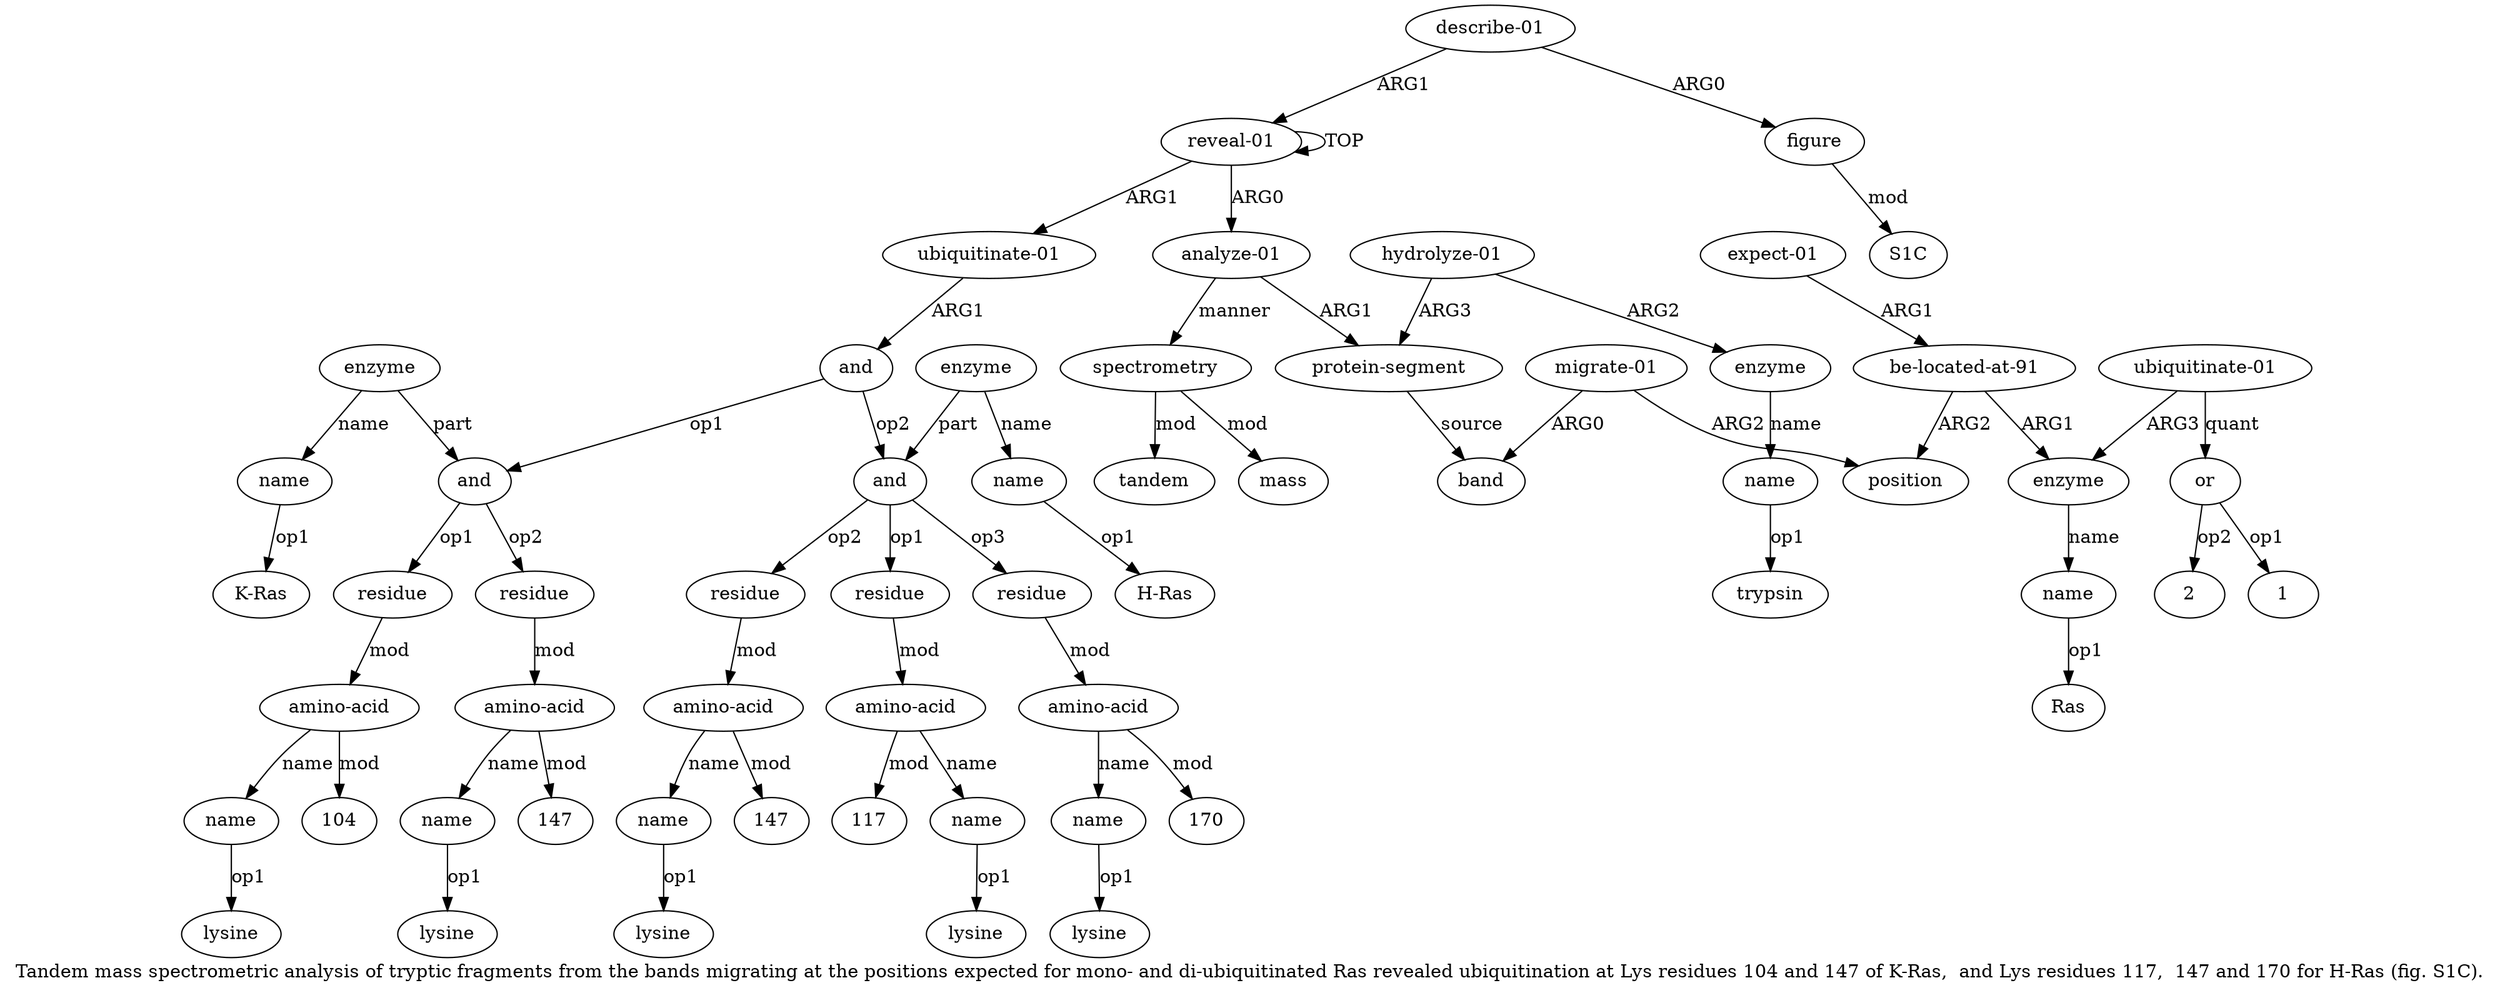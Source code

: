 digraph  {
	graph [label="Tandem mass spectrometric analysis of tryptic fragments from the bands migrating at the positions expected for mono- and di-ubiquitinated \
Ras revealed ubiquitination at Lys residues 104 and 147 of K-Ras,  and Lys residues 117,  147 and 170 for H-Ras (fig. S1C)."];
	node [label="\N"];
	a20	 [color=black,
		gold_ind=20,
		gold_label=and,
		label=and,
		test_ind=20,
		test_label=and];
	a21	 [color=black,
		gold_ind=21,
		gold_label=residue,
		label=residue,
		test_ind=21,
		test_label=residue];
	a20 -> a21 [key=0,
	color=black,
	gold_label=op1,
	label=op1,
	test_label=op1];
a24 [color=black,
	gold_ind=24,
	gold_label=residue,
	label=residue,
	test_ind=24,
	test_label=residue];
a20 -> a24 [key=0,
color=black,
gold_label=op2,
label=op2,
test_label=op2];
a22 [color=black,
gold_ind=22,
gold_label="amino-acid",
label="amino-acid",
test_ind=22,
test_label="amino-acid"];
a21 -> a22 [key=0,
color=black,
gold_label=mod,
label=mod,
test_label=mod];
a23 [color=black,
gold_ind=23,
gold_label=name,
label=name,
test_ind=23,
test_label=name];
a22 -> a23 [key=0,
color=black,
gold_label=name,
label=name,
test_label=name];
"a22 104" [color=black,
gold_ind=-1,
gold_label=104,
label=104,
test_ind=-1,
test_label=104];
a22 -> "a22 104" [key=0,
color=black,
gold_label=mod,
label=mod,
test_label=mod];
"a23 lysine" [color=black,
gold_ind=-1,
gold_label=lysine,
label=lysine,
test_ind=-1,
test_label=lysine];
a23 -> "a23 lysine" [key=0,
color=black,
gold_label=op1,
label=op1,
test_label=op1];
a25 [color=black,
gold_ind=25,
gold_label="amino-acid",
label="amino-acid",
test_ind=25,
test_label="amino-acid"];
a24 -> a25 [key=0,
color=black,
gold_label=mod,
label=mod,
test_label=mod];
a26 [color=black,
gold_ind=26,
gold_label=name,
label=name,
test_ind=26,
test_label=name];
a25 -> a26 [key=0,
color=black,
gold_label=name,
label=name,
test_label=name];
"a25 147" [color=black,
gold_ind=-1,
gold_label=147,
label=147,
test_ind=-1,
test_label=147];
a25 -> "a25 147" [key=0,
color=black,
gold_label=mod,
label=mod,
test_label=mod];
"a26 lysine" [color=black,
gold_ind=-1,
gold_label=lysine,
label=lysine,
test_ind=-1,
test_label=lysine];
a26 -> "a26 lysine" [key=0,
color=black,
gold_label=op1,
label=op1,
test_label=op1];
a27 [color=black,
gold_ind=27,
gold_label=enzyme,
label=enzyme,
test_ind=27,
test_label=enzyme];
a27 -> a20 [key=0,
color=black,
gold_label=part,
label=part,
test_label=part];
a28 [color=black,
gold_ind=28,
gold_label=name,
label=name,
test_ind=28,
test_label=name];
a27 -> a28 [key=0,
color=black,
gold_label=name,
label=name,
test_label=name];
"a28 K-Ras" [color=black,
gold_ind=-1,
gold_label="K-Ras",
label="K-Ras",
test_ind=-1,
test_label="K-Ras"];
a28 -> "a28 K-Ras" [key=0,
color=black,
gold_label=op1,
label=op1,
test_label=op1];
a29 [color=black,
gold_ind=29,
gold_label=and,
label=and,
test_ind=29,
test_label=and];
a30 [color=black,
gold_ind=30,
gold_label=residue,
label=residue,
test_ind=30,
test_label=residue];
a29 -> a30 [key=0,
color=black,
gold_label=op1,
label=op1,
test_label=op1];
a36 [color=black,
gold_ind=36,
gold_label=residue,
label=residue,
test_ind=36,
test_label=residue];
a29 -> a36 [key=0,
color=black,
gold_label=op3,
label=op3,
test_label=op3];
a33 [color=black,
gold_ind=33,
gold_label=residue,
label=residue,
test_ind=33,
test_label=residue];
a29 -> a33 [key=0,
color=black,
gold_label=op2,
label=op2,
test_label=op2];
a31 [color=black,
gold_ind=31,
gold_label="amino-acid",
label="amino-acid",
test_ind=31,
test_label="amino-acid"];
"a31 117" [color=black,
gold_ind=-1,
gold_label=117,
label=117,
test_ind=-1,
test_label=117];
a31 -> "a31 117" [key=0,
color=black,
gold_label=mod,
label=mod,
test_label=mod];
a32 [color=black,
gold_ind=32,
gold_label=name,
label=name,
test_ind=32,
test_label=name];
a31 -> a32 [key=0,
color=black,
gold_label=name,
label=name,
test_label=name];
"a42 S1C" [color=black,
gold_ind=-1,
gold_label=S1C,
label=S1C,
test_ind=-1,
test_label=S1C];
a30 -> a31 [key=0,
color=black,
gold_label=mod,
label=mod,
test_label=mod];
a37 [color=black,
gold_ind=37,
gold_label="amino-acid",
label="amino-acid",
test_ind=37,
test_label="amino-acid"];
a38 [color=black,
gold_ind=38,
gold_label=name,
label=name,
test_ind=38,
test_label=name];
a37 -> a38 [key=0,
color=black,
gold_label=name,
label=name,
test_label=name];
"a37 170" [color=black,
gold_ind=-1,
gold_label=170,
label=170,
test_ind=-1,
test_label=170];
a37 -> "a37 170" [key=0,
color=black,
gold_label=mod,
label=mod,
test_label=mod];
a36 -> a37 [key=0,
color=black,
gold_label=mod,
label=mod,
test_label=mod];
a34 [color=black,
gold_ind=34,
gold_label="amino-acid",
label="amino-acid",
test_ind=34,
test_label="amino-acid"];
a33 -> a34 [key=0,
color=black,
gold_label=mod,
label=mod,
test_label=mod];
a35 [color=black,
gold_ind=35,
gold_label=name,
label=name,
test_ind=35,
test_label=name];
"a35 lysine" [color=black,
gold_ind=-1,
gold_label=lysine,
label=lysine,
test_ind=-1,
test_label=lysine];
a35 -> "a35 lysine" [key=0,
color=black,
gold_label=op1,
label=op1,
test_label=op1];
a34 -> a35 [key=0,
color=black,
gold_label=name,
label=name,
test_label=name];
"a34 147" [color=black,
gold_ind=-1,
gold_label=147,
label=147,
test_ind=-1,
test_label=147];
a34 -> "a34 147" [key=0,
color=black,
gold_label=mod,
label=mod,
test_label=mod];
"a32 lysine" [color=black,
gold_ind=-1,
gold_label=lysine,
label=lysine,
test_ind=-1,
test_label=lysine];
a32 -> "a32 lysine" [key=0,
color=black,
gold_label=op1,
label=op1,
test_label=op1];
a15 [color=black,
gold_ind=15,
gold_label=spectrometry,
label=spectrometry,
test_ind=15,
test_label=spectrometry];
a17 [color=black,
gold_ind=17,
gold_label=tandem,
label=tandem,
test_ind=17,
test_label=tandem];
a15 -> a17 [key=0,
color=black,
gold_label=mod,
label=mod,
test_label=mod];
a16 [color=black,
gold_ind=16,
gold_label=mass,
label=mass,
test_ind=16,
test_label=mass];
a15 -> a16 [key=0,
color=black,
gold_label=mod,
label=mod,
test_label=mod];
a14 [color=black,
gold_ind=14,
gold_label="expect-01",
label="expect-01",
test_ind=14,
test_label="expect-01"];
a9 [color=black,
gold_ind=9,
gold_label="be-located-at-91",
label="be-located-at-91",
test_ind=9,
test_label="be-located-at-91"];
a14 -> a9 [key=0,
color=black,
gold_label=ARG1,
label=ARG1,
test_label=ARG1];
a11 [color=black,
gold_ind=11,
gold_label=name,
label=name,
test_ind=11,
test_label=name];
"a11 Ras" [color=black,
gold_ind=-1,
gold_label=Ras,
label=Ras,
test_ind=-1,
test_label=Ras];
a11 -> "a11 Ras" [key=0,
color=black,
gold_label=op1,
label=op1,
test_label=op1];
a10 [color=black,
gold_ind=10,
gold_label=enzyme,
label=enzyme,
test_ind=10,
test_label=enzyme];
a10 -> a11 [key=0,
color=black,
gold_label=name,
label=name,
test_label=name];
a13 [color=black,
gold_ind=13,
gold_label=or,
label=or,
test_ind=13,
test_label=or];
"a13 1" [color=black,
gold_ind=-1,
gold_label=1,
label=1,
test_ind=-1,
test_label=1];
a13 -> "a13 1" [key=0,
color=black,
gold_label=op1,
label=op1,
test_label=op1];
"a13 2" [color=black,
gold_ind=-1,
gold_label=2,
label=2,
test_ind=-1,
test_label=2];
a13 -> "a13 2" [key=0,
color=black,
gold_label=op2,
label=op2,
test_label=op2];
a12 [color=black,
gold_ind=12,
gold_label="ubiquitinate-01",
label="ubiquitinate-01",
test_ind=12,
test_label="ubiquitinate-01"];
a12 -> a10 [key=0,
color=black,
gold_label=ARG3,
label=ARG3,
test_label=ARG3];
a12 -> a13 [key=0,
color=black,
gold_label=quant,
label=quant,
test_label=quant];
a39 [color=black,
gold_ind=39,
gold_label=enzyme,
label=enzyme,
test_ind=39,
test_label=enzyme];
a39 -> a29 [key=0,
color=black,
gold_label=part,
label=part,
test_label=part];
a40 [color=black,
gold_ind=40,
gold_label=name,
label=name,
test_ind=40,
test_label=name];
a39 -> a40 [key=0,
color=black,
gold_label=name,
label=name,
test_label=name];
"a38 lysine" [color=black,
gold_ind=-1,
gold_label=lysine,
label=lysine,
test_ind=-1,
test_label=lysine];
a38 -> "a38 lysine" [key=0,
color=black,
gold_label=op1,
label=op1,
test_label=op1];
a19 [color=black,
gold_ind=19,
gold_label=and,
label=and,
test_ind=19,
test_label=and];
a19 -> a20 [key=0,
color=black,
gold_label=op1,
label=op1,
test_label=op1];
a19 -> a29 [key=0,
color=black,
gold_label=op2,
label=op2,
test_label=op2];
a18 [color=black,
gold_ind=18,
gold_label="ubiquitinate-01",
label="ubiquitinate-01",
test_ind=18,
test_label="ubiquitinate-01"];
a18 -> a19 [key=0,
color=black,
gold_label=ARG1,
label=ARG1,
test_label=ARG1];
a1 [color=black,
gold_ind=1,
gold_label="analyze-01",
label="analyze-01",
test_ind=1,
test_label="analyze-01"];
a1 -> a15 [key=0,
color=black,
gold_label=manner,
label=manner,
test_label=manner];
a2 [color=black,
gold_ind=2,
gold_label="protein-segment",
label="protein-segment",
test_ind=2,
test_label="protein-segment"];
a1 -> a2 [key=0,
color=black,
gold_label=ARG1,
label=ARG1,
test_label=ARG1];
a0 [color=black,
gold_ind=0,
gold_label="reveal-01",
label="reveal-01",
test_ind=0,
test_label="reveal-01"];
a0 -> a18 [key=0,
color=black,
gold_label=ARG1,
label=ARG1,
test_label=ARG1];
a0 -> a1 [key=0,
color=black,
gold_label=ARG0,
label=ARG0,
test_label=ARG0];
a0 -> a0 [key=0,
color=black,
gold_label=TOP,
label=TOP,
test_label=TOP];
a3 [color=black,
gold_ind=3,
gold_label="hydrolyze-01",
label="hydrolyze-01",
test_ind=3,
test_label="hydrolyze-01"];
a3 -> a2 [key=0,
color=black,
gold_label=ARG3,
label=ARG3,
test_label=ARG3];
a4 [color=black,
gold_ind=4,
gold_label=enzyme,
label=enzyme,
test_ind=4,
test_label=enzyme];
a3 -> a4 [key=0,
color=black,
gold_label=ARG2,
label=ARG2,
test_label=ARG2];
a6 [color=black,
gold_ind=6,
gold_label=band,
label=band,
test_ind=6,
test_label=band];
a2 -> a6 [key=0,
color=black,
gold_label=source,
label=source,
test_label=source];
a5 [color=black,
gold_ind=5,
gold_label=name,
label=name,
test_ind=5,
test_label=name];
"a5 trypsin" [color=black,
gold_ind=-1,
gold_label=trypsin,
label=trypsin,
test_ind=-1,
test_label=trypsin];
a5 -> "a5 trypsin" [key=0,
color=black,
gold_label=op1,
label=op1,
test_label=op1];
a4 -> a5 [key=0,
color=black,
gold_label=name,
label=name,
test_label=name];
a7 [color=black,
gold_ind=7,
gold_label="migrate-01",
label="migrate-01",
test_ind=7,
test_label="migrate-01"];
a7 -> a6 [key=0,
color=black,
gold_label=ARG0,
label=ARG0,
test_label=ARG0];
a8 [color=black,
gold_ind=8,
gold_label=position,
label=position,
test_ind=8,
test_label=position];
a7 -> a8 [key=0,
color=black,
gold_label=ARG2,
label=ARG2,
test_label=ARG2];
a9 -> a10 [key=0,
color=black,
gold_label=ARG1,
label=ARG1,
test_label=ARG1];
a9 -> a8 [key=0,
color=black,
gold_label=ARG2,
label=ARG2,
test_label=ARG2];
a42 [color=black,
gold_ind=42,
gold_label=figure,
label=figure,
test_ind=42,
test_label=figure];
a42 -> "a42 S1C" [key=0,
color=black,
gold_label=mod,
label=mod,
test_label=mod];
"a40 H-Ras" [color=black,
gold_ind=-1,
gold_label="H-Ras",
label="H-Ras",
test_ind=-1,
test_label="H-Ras"];
a40 -> "a40 H-Ras" [key=0,
color=black,
gold_label=op1,
label=op1,
test_label=op1];
a41 [color=black,
gold_ind=41,
gold_label="describe-01",
label="describe-01",
test_ind=41,
test_label="describe-01"];
a41 -> a0 [key=0,
color=black,
gold_label=ARG1,
label=ARG1,
test_label=ARG1];
a41 -> a42 [key=0,
color=black,
gold_label=ARG0,
label=ARG0,
test_label=ARG0];
}
